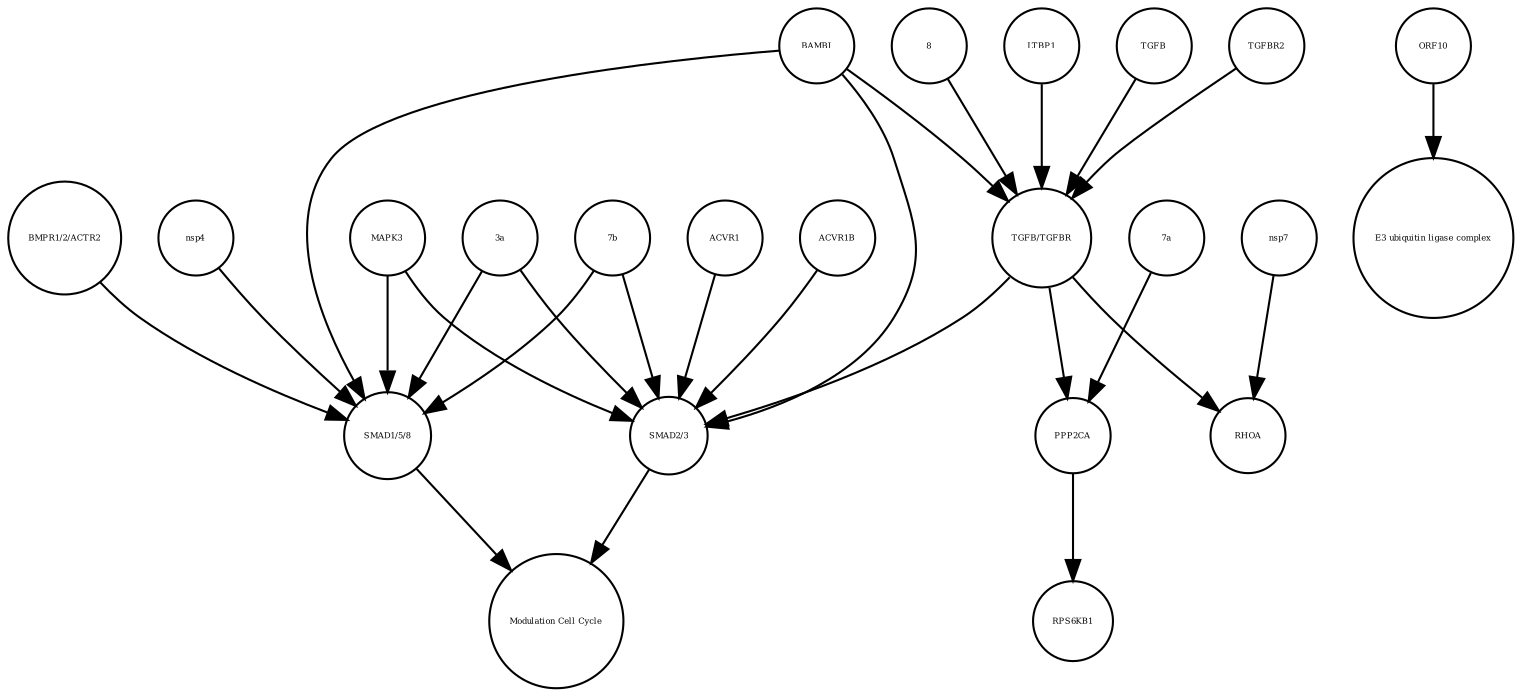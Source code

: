 strict digraph  {
"SMAD1/5/8" [annotation="", bipartite=0, cls=complex, fontsize=4, label="SMAD1/5/8", shape=circle];
"Modulation Cell Cycle" [annotation="", bipartite=0, cls=phenotype, fontsize=4, label="Modulation Cell Cycle", shape=circle];
"SMAD2/3" [annotation="", bipartite=0, cls=complex, fontsize=4, label="SMAD2/3", shape=circle];
nsp7 [annotation="", bipartite=0, cls=macromolecule, fontsize=4, label=nsp7, shape=circle];
LTBP1 [annotation="", bipartite=0, cls=macromolecule, fontsize=4, label=LTBP1, shape=circle];
ACVR1 [annotation="", bipartite=0, cls=macromolecule, fontsize=4, label=ACVR1, shape=circle];
"TGFB/TGFBR" [annotation="", bipartite=0, cls=complex, fontsize=4, label="TGFB/TGFBR", shape=circle];
TGFB [annotation="", bipartite=0, cls=macromolecule, fontsize=4, label=TGFB, shape=circle];
TGFBR2 [annotation="", bipartite=0, cls=macromolecule, fontsize=4, label=TGFBR2, shape=circle];
RPS6KB1 [annotation="", bipartite=0, cls=macromolecule, fontsize=4, label=RPS6KB1, shape=circle];
ORF10 [annotation="", bipartite=0, cls=macromolecule, fontsize=4, label=ORF10, shape=circle];
"BMPR1/2/ACTR2" [annotation="", bipartite=0, cls=complex, fontsize=4, label="BMPR1/2/ACTR2", shape=circle];
PPP2CA [annotation="", bipartite=0, cls=macromolecule, fontsize=4, label=PPP2CA, shape=circle];
ACVR1B [annotation="", bipartite=0, cls=macromolecule, fontsize=4, label=ACVR1B, shape=circle];
"7a" [annotation="", bipartite=0, cls=macromolecule, fontsize=4, label="7a", shape=circle];
nsp4 [annotation="", bipartite=0, cls=macromolecule, fontsize=4, label=nsp4, shape=circle];
8 [annotation="", bipartite=0, cls=macromolecule, fontsize=4, label=8, shape=circle];
"E3 ubiquitin ligase complex" [annotation="", bipartite=0, cls=complex, fontsize=4, label="E3 ubiquitin ligase complex", shape=circle];
MAPK3 [annotation="", bipartite=0, cls=macromolecule, fontsize=4, label=MAPK3, shape=circle];
"3a" [annotation="", bipartite=0, cls=macromolecule, fontsize=4, label="3a", shape=circle];
RHOA [annotation="", bipartite=0, cls=macromolecule, fontsize=4, label=RHOA, shape=circle];
"7b" [annotation="", bipartite=0, cls=macromolecule, fontsize=4, label="7b", shape=circle];
BAMBI [annotation="", bipartite=0, cls=macromolecule, fontsize=4, label=BAMBI, shape=circle];
"SMAD1/5/8" -> "Modulation Cell Cycle"  [annotation="", interaction_type=stimulation];
"SMAD2/3" -> "Modulation Cell Cycle"  [annotation="", interaction_type=stimulation];
nsp7 -> RHOA  [annotation="urn_miriam_doi_10.1101%2F2020.06.17.156455", interaction_type=stimulation];
LTBP1 -> "TGFB/TGFBR"  [annotation="urn_miriam_doi_10.1101%2F2020.06.17.156455", interaction_type=inhibition];
ACVR1 -> "SMAD2/3"  [annotation="urn_miriam_doi_10.1101%2F2020.06.17.156455", interaction_type=catalysis];
"TGFB/TGFBR" -> "SMAD2/3"  [annotation="urn_miriam_doi_10.1101%2F2020.06.17.156455", interaction_type=stimulation];
"TGFB/TGFBR" -> PPP2CA  [annotation="urn_miriam_doi_10.1101%2F2020.03.31.019216", interaction_type=stimulation];
"TGFB/TGFBR" -> RHOA  [annotation="urn_miriam_doi_10.1101%2F2020.06.17.156455", interaction_type=stimulation];
TGFB -> "TGFB/TGFBR"  [annotation="", interaction_type=production];
TGFBR2 -> "TGFB/TGFBR"  [annotation="", interaction_type=production];
ORF10 -> "E3 ubiquitin ligase complex"  [annotation="", interaction_type=production];
"BMPR1/2/ACTR2" -> "SMAD1/5/8"  [annotation="urn_miriam_doi_10.1101%2F2020.06.17.156455", interaction_type=catalysis];
PPP2CA -> RPS6KB1  [annotation="", interaction_type=catalysis];
ACVR1B -> "SMAD2/3"  [annotation="urn_miriam_doi_10.1101%2F2020.06.17.156455", interaction_type=catalysis];
"7a" -> PPP2CA  [annotation="urn_miriam_doi_10.1101%2F2020.03.31.019216", interaction_type=stimulation];
nsp4 -> "SMAD1/5/8"  [annotation="urn_miriam_doi_10.1101%2F2020.06.17.156455", interaction_type=stimulation];
8 -> "TGFB/TGFBR"  [annotation="urn_miriam_doi_10.1101%2F2020.06.17.156455", interaction_type=stimulation];
MAPK3 -> "SMAD2/3"  [annotation="urn_miriam_doi_10.1101%2F2020.06.17.156455", interaction_type=inhibition];
MAPK3 -> "SMAD1/5/8"  [annotation="urn_miriam_doi_10.1101%2F2020.06.17.156455", interaction_type=inhibition];
"3a" -> "SMAD2/3"  [annotation="urn_miriam_doi_10.1101%2F2020.06.17.156455", interaction_type=stimulation];
"3a" -> "SMAD1/5/8"  [annotation="urn_miriam_doi_10.1101%2F2020.06.17.156455", interaction_type=stimulation];
"7b" -> "SMAD2/3"  [annotation="urn_miriam_doi_10.1101%2F2020.06.17.156455", interaction_type=stimulation];
"7b" -> "SMAD1/5/8"  [annotation="urn_miriam_doi_10.1101%2F2020.06.17.156455", interaction_type=stimulation];
BAMBI -> "SMAD2/3"  [annotation="urn_miriam_doi_10.1101%2F2020.06.17.156455", interaction_type=inhibition];
BAMBI -> "SMAD1/5/8"  [annotation="urn_miriam_doi_10.1101%2F2020.06.17.156455", interaction_type=inhibition];
BAMBI -> "TGFB/TGFBR"  [annotation="urn_miriam_doi_10.1101%2F2020.06.17.156455", interaction_type=inhibition];
}

